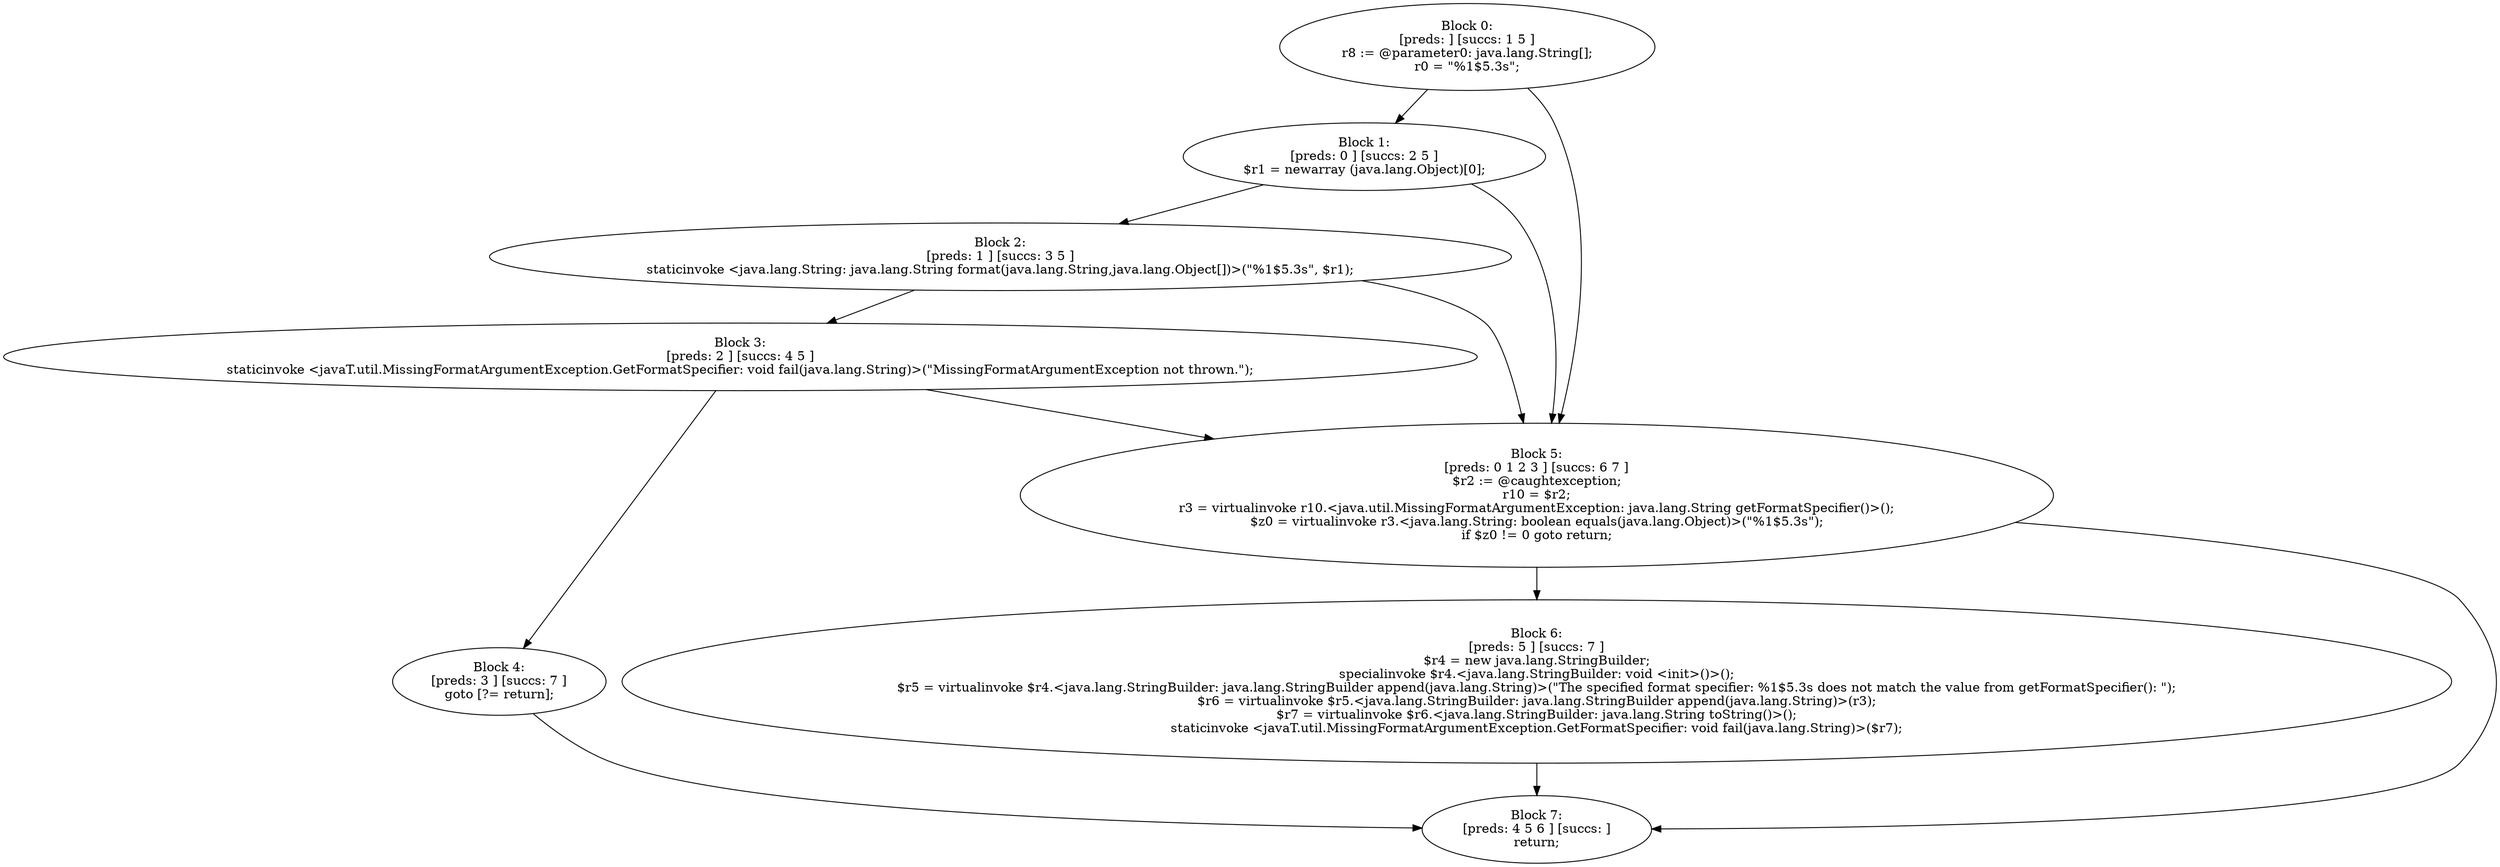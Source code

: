 digraph "unitGraph" {
    "Block 0:
[preds: ] [succs: 1 5 ]
r8 := @parameter0: java.lang.String[];
r0 = \"%1$5.3s\";
"
    "Block 1:
[preds: 0 ] [succs: 2 5 ]
$r1 = newarray (java.lang.Object)[0];
"
    "Block 2:
[preds: 1 ] [succs: 3 5 ]
staticinvoke <java.lang.String: java.lang.String format(java.lang.String,java.lang.Object[])>(\"%1$5.3s\", $r1);
"
    "Block 3:
[preds: 2 ] [succs: 4 5 ]
staticinvoke <javaT.util.MissingFormatArgumentException.GetFormatSpecifier: void fail(java.lang.String)>(\"MissingFormatArgumentException not thrown.\");
"
    "Block 4:
[preds: 3 ] [succs: 7 ]
goto [?= return];
"
    "Block 5:
[preds: 0 1 2 3 ] [succs: 6 7 ]
$r2 := @caughtexception;
r10 = $r2;
r3 = virtualinvoke r10.<java.util.MissingFormatArgumentException: java.lang.String getFormatSpecifier()>();
$z0 = virtualinvoke r3.<java.lang.String: boolean equals(java.lang.Object)>(\"%1$5.3s\");
if $z0 != 0 goto return;
"
    "Block 6:
[preds: 5 ] [succs: 7 ]
$r4 = new java.lang.StringBuilder;
specialinvoke $r4.<java.lang.StringBuilder: void <init>()>();
$r5 = virtualinvoke $r4.<java.lang.StringBuilder: java.lang.StringBuilder append(java.lang.String)>(\"The specified format specifier: %1$5.3s does not match the value from getFormatSpecifier(): \");
$r6 = virtualinvoke $r5.<java.lang.StringBuilder: java.lang.StringBuilder append(java.lang.String)>(r3);
$r7 = virtualinvoke $r6.<java.lang.StringBuilder: java.lang.String toString()>();
staticinvoke <javaT.util.MissingFormatArgumentException.GetFormatSpecifier: void fail(java.lang.String)>($r7);
"
    "Block 7:
[preds: 4 5 6 ] [succs: ]
return;
"
    "Block 0:
[preds: ] [succs: 1 5 ]
r8 := @parameter0: java.lang.String[];
r0 = \"%1$5.3s\";
"->"Block 1:
[preds: 0 ] [succs: 2 5 ]
$r1 = newarray (java.lang.Object)[0];
";
    "Block 0:
[preds: ] [succs: 1 5 ]
r8 := @parameter0: java.lang.String[];
r0 = \"%1$5.3s\";
"->"Block 5:
[preds: 0 1 2 3 ] [succs: 6 7 ]
$r2 := @caughtexception;
r10 = $r2;
r3 = virtualinvoke r10.<java.util.MissingFormatArgumentException: java.lang.String getFormatSpecifier()>();
$z0 = virtualinvoke r3.<java.lang.String: boolean equals(java.lang.Object)>(\"%1$5.3s\");
if $z0 != 0 goto return;
";
    "Block 1:
[preds: 0 ] [succs: 2 5 ]
$r1 = newarray (java.lang.Object)[0];
"->"Block 2:
[preds: 1 ] [succs: 3 5 ]
staticinvoke <java.lang.String: java.lang.String format(java.lang.String,java.lang.Object[])>(\"%1$5.3s\", $r1);
";
    "Block 1:
[preds: 0 ] [succs: 2 5 ]
$r1 = newarray (java.lang.Object)[0];
"->"Block 5:
[preds: 0 1 2 3 ] [succs: 6 7 ]
$r2 := @caughtexception;
r10 = $r2;
r3 = virtualinvoke r10.<java.util.MissingFormatArgumentException: java.lang.String getFormatSpecifier()>();
$z0 = virtualinvoke r3.<java.lang.String: boolean equals(java.lang.Object)>(\"%1$5.3s\");
if $z0 != 0 goto return;
";
    "Block 2:
[preds: 1 ] [succs: 3 5 ]
staticinvoke <java.lang.String: java.lang.String format(java.lang.String,java.lang.Object[])>(\"%1$5.3s\", $r1);
"->"Block 3:
[preds: 2 ] [succs: 4 5 ]
staticinvoke <javaT.util.MissingFormatArgumentException.GetFormatSpecifier: void fail(java.lang.String)>(\"MissingFormatArgumentException not thrown.\");
";
    "Block 2:
[preds: 1 ] [succs: 3 5 ]
staticinvoke <java.lang.String: java.lang.String format(java.lang.String,java.lang.Object[])>(\"%1$5.3s\", $r1);
"->"Block 5:
[preds: 0 1 2 3 ] [succs: 6 7 ]
$r2 := @caughtexception;
r10 = $r2;
r3 = virtualinvoke r10.<java.util.MissingFormatArgumentException: java.lang.String getFormatSpecifier()>();
$z0 = virtualinvoke r3.<java.lang.String: boolean equals(java.lang.Object)>(\"%1$5.3s\");
if $z0 != 0 goto return;
";
    "Block 3:
[preds: 2 ] [succs: 4 5 ]
staticinvoke <javaT.util.MissingFormatArgumentException.GetFormatSpecifier: void fail(java.lang.String)>(\"MissingFormatArgumentException not thrown.\");
"->"Block 4:
[preds: 3 ] [succs: 7 ]
goto [?= return];
";
    "Block 3:
[preds: 2 ] [succs: 4 5 ]
staticinvoke <javaT.util.MissingFormatArgumentException.GetFormatSpecifier: void fail(java.lang.String)>(\"MissingFormatArgumentException not thrown.\");
"->"Block 5:
[preds: 0 1 2 3 ] [succs: 6 7 ]
$r2 := @caughtexception;
r10 = $r2;
r3 = virtualinvoke r10.<java.util.MissingFormatArgumentException: java.lang.String getFormatSpecifier()>();
$z0 = virtualinvoke r3.<java.lang.String: boolean equals(java.lang.Object)>(\"%1$5.3s\");
if $z0 != 0 goto return;
";
    "Block 4:
[preds: 3 ] [succs: 7 ]
goto [?= return];
"->"Block 7:
[preds: 4 5 6 ] [succs: ]
return;
";
    "Block 5:
[preds: 0 1 2 3 ] [succs: 6 7 ]
$r2 := @caughtexception;
r10 = $r2;
r3 = virtualinvoke r10.<java.util.MissingFormatArgumentException: java.lang.String getFormatSpecifier()>();
$z0 = virtualinvoke r3.<java.lang.String: boolean equals(java.lang.Object)>(\"%1$5.3s\");
if $z0 != 0 goto return;
"->"Block 6:
[preds: 5 ] [succs: 7 ]
$r4 = new java.lang.StringBuilder;
specialinvoke $r4.<java.lang.StringBuilder: void <init>()>();
$r5 = virtualinvoke $r4.<java.lang.StringBuilder: java.lang.StringBuilder append(java.lang.String)>(\"The specified format specifier: %1$5.3s does not match the value from getFormatSpecifier(): \");
$r6 = virtualinvoke $r5.<java.lang.StringBuilder: java.lang.StringBuilder append(java.lang.String)>(r3);
$r7 = virtualinvoke $r6.<java.lang.StringBuilder: java.lang.String toString()>();
staticinvoke <javaT.util.MissingFormatArgumentException.GetFormatSpecifier: void fail(java.lang.String)>($r7);
";
    "Block 5:
[preds: 0 1 2 3 ] [succs: 6 7 ]
$r2 := @caughtexception;
r10 = $r2;
r3 = virtualinvoke r10.<java.util.MissingFormatArgumentException: java.lang.String getFormatSpecifier()>();
$z0 = virtualinvoke r3.<java.lang.String: boolean equals(java.lang.Object)>(\"%1$5.3s\");
if $z0 != 0 goto return;
"->"Block 7:
[preds: 4 5 6 ] [succs: ]
return;
";
    "Block 6:
[preds: 5 ] [succs: 7 ]
$r4 = new java.lang.StringBuilder;
specialinvoke $r4.<java.lang.StringBuilder: void <init>()>();
$r5 = virtualinvoke $r4.<java.lang.StringBuilder: java.lang.StringBuilder append(java.lang.String)>(\"The specified format specifier: %1$5.3s does not match the value from getFormatSpecifier(): \");
$r6 = virtualinvoke $r5.<java.lang.StringBuilder: java.lang.StringBuilder append(java.lang.String)>(r3);
$r7 = virtualinvoke $r6.<java.lang.StringBuilder: java.lang.String toString()>();
staticinvoke <javaT.util.MissingFormatArgumentException.GetFormatSpecifier: void fail(java.lang.String)>($r7);
"->"Block 7:
[preds: 4 5 6 ] [succs: ]
return;
";
}
